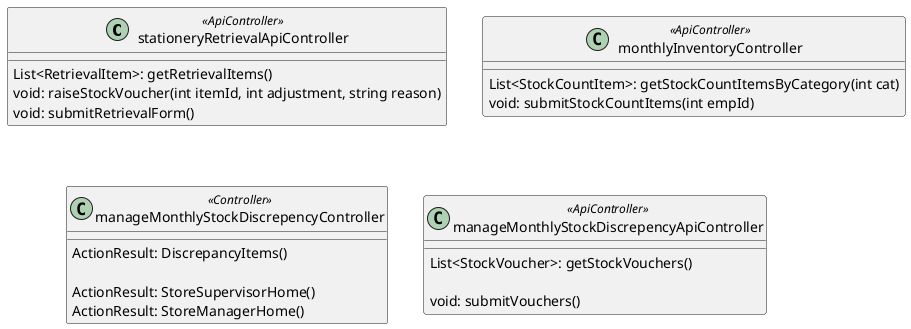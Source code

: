 @startuml

'' Requisition
' Store Clerk and Store Supervisor
class stationeryRetrievalApiController <<ApiController>> {
    ' GET /api/retrievalItems
    List<RetrievalItem>: getRetrievalItems()
    ' POST /api/raiseStockVoucher
    void: raiseStockVoucher(int itemId, int adjustment, string reason)
    ' POST /api/submitRetrievalForm/{storeClerkId}
    void: submitRetrievalForm()
}

'Store clerk and store supervisor
class monthlyInventoryController<<ApiController>>{
    ' GET /api/monthlyInv/{category}
    List<StockCountItem>: getStockCountItemsByCategory(int cat)
    ' POST /api/monthlyInv/{empId}
    ' TODO: discuss on data to pass over
    ' for each item where actual stock != balance, create a new stock voucher with reason
    void: submitStockCountItems(int empId)
}

' Store Supervisor and Store Manager
class manageMonthlyStockDiscrepencyController <<Controller>> {
    ' Display all unsubmitted stock vouchers. Note that stock vouchers are displayed 
    ' based on the user's role
    ' If user.role = "Store Supervisor", show vouchers where total value < $250
    ' Else If user.role = "Store Manager", show vouchers where total value >= $250
    ' When returning view, dyanamically set where the destination after submit is 
    ' given the role
    ActionResult: DiscrepancyItems()

    ' Process for stock voucher submission before proceeding to Home Screen
    ActionResult: StoreSupervisorHome()
    ActionResult: StoreManagerHome()
}

class manageMonthlyStockDiscrepencyApiController <<ApiController>> {
    ' Display all unsubmitted stock vouchers. Note that stock vouchers are displayed 
    ' based on the user's role
    ' If user.role = "Store Supervisor", show vouchers where total value < $250
    ' Else If user.role = "Store Manager", show vouchers where total value >= $250
    ' When returning view, dyanamically set where the destination after submit is 
    ' given the role
    List<StockVoucher>: getStockVouchers()

    ' Process stock voucher submission 
    void: submitVouchers()
}
@enduml